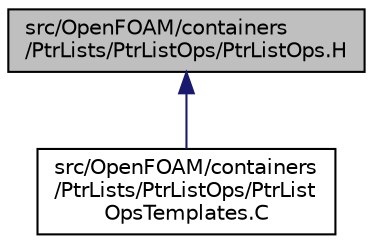 digraph "src/OpenFOAM/containers/PtrLists/PtrListOps/PtrListOps.H"
{
  bgcolor="transparent";
  edge [fontname="Helvetica",fontsize="10",labelfontname="Helvetica",labelfontsize="10"];
  node [fontname="Helvetica",fontsize="10",shape=record];
  Node1 [label="src/OpenFOAM/containers\l/PtrLists/PtrListOps/PtrListOps.H",height=0.2,width=0.4,color="black", fillcolor="grey75", style="filled" fontcolor="black"];
  Node1 -> Node2 [dir="back",color="midnightblue",fontsize="10",style="solid",fontname="Helvetica"];
  Node2 [label="src/OpenFOAM/containers\l/PtrLists/PtrListOps/PtrList\lOpsTemplates.C",height=0.2,width=0.4,color="black",URL="$PtrListOpsTemplates_8C.html"];
}

